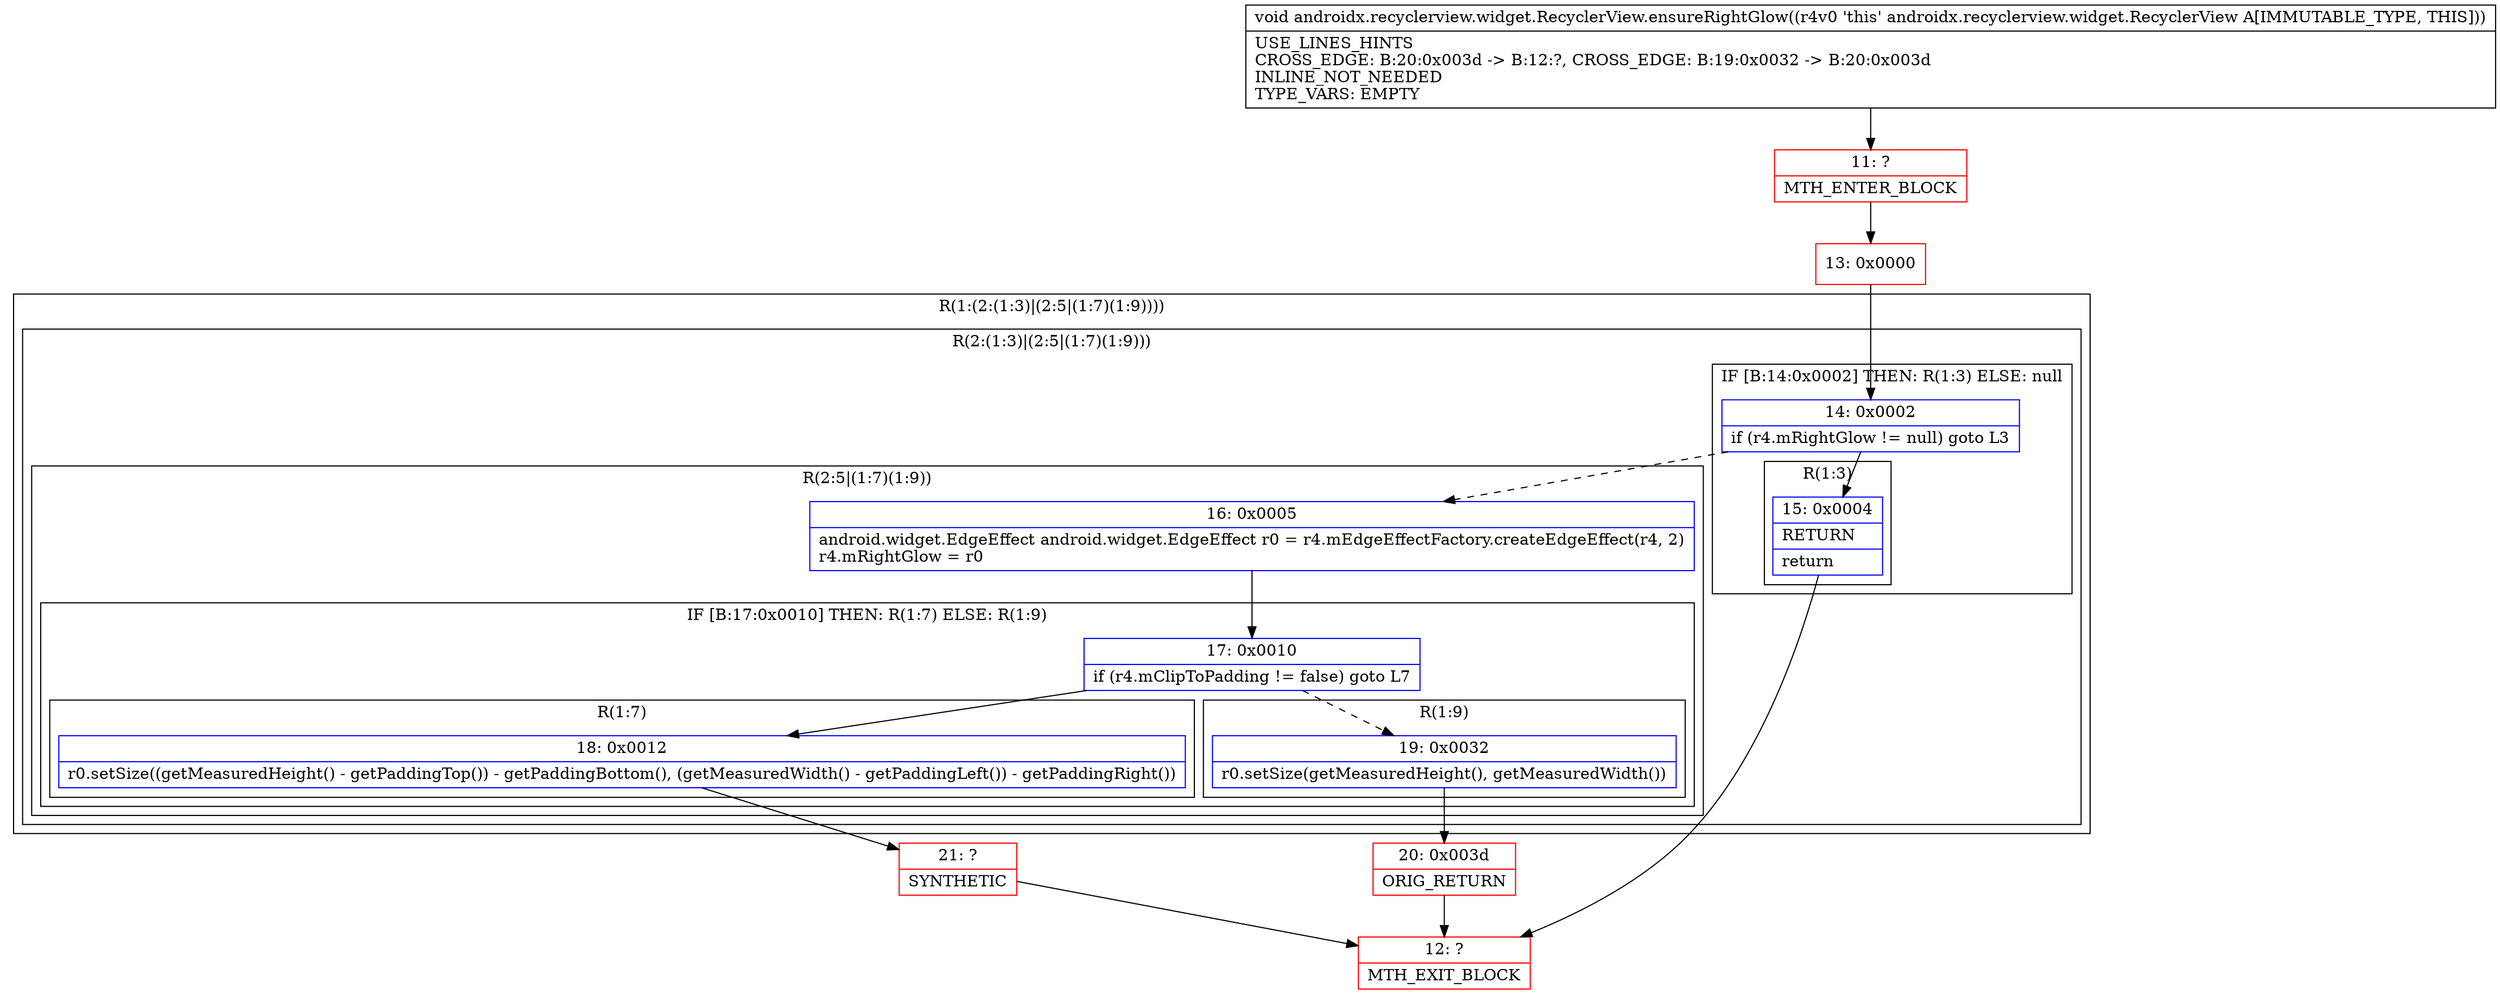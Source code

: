 digraph "CFG forandroidx.recyclerview.widget.RecyclerView.ensureRightGlow()V" {
subgraph cluster_Region_259976983 {
label = "R(1:(2:(1:3)|(2:5|(1:7)(1:9))))";
node [shape=record,color=blue];
subgraph cluster_Region_1530463356 {
label = "R(2:(1:3)|(2:5|(1:7)(1:9)))";
node [shape=record,color=blue];
subgraph cluster_IfRegion_1931364216 {
label = "IF [B:14:0x0002] THEN: R(1:3) ELSE: null";
node [shape=record,color=blue];
Node_14 [shape=record,label="{14\:\ 0x0002|if (r4.mRightGlow != null) goto L3\l}"];
subgraph cluster_Region_145847787 {
label = "R(1:3)";
node [shape=record,color=blue];
Node_15 [shape=record,label="{15\:\ 0x0004|RETURN\l|return\l}"];
}
}
subgraph cluster_Region_299461022 {
label = "R(2:5|(1:7)(1:9))";
node [shape=record,color=blue];
Node_16 [shape=record,label="{16\:\ 0x0005|android.widget.EdgeEffect android.widget.EdgeEffect r0 = r4.mEdgeEffectFactory.createEdgeEffect(r4, 2)\lr4.mRightGlow = r0\l}"];
subgraph cluster_IfRegion_1884235197 {
label = "IF [B:17:0x0010] THEN: R(1:7) ELSE: R(1:9)";
node [shape=record,color=blue];
Node_17 [shape=record,label="{17\:\ 0x0010|if (r4.mClipToPadding != false) goto L7\l}"];
subgraph cluster_Region_1443682224 {
label = "R(1:7)";
node [shape=record,color=blue];
Node_18 [shape=record,label="{18\:\ 0x0012|r0.setSize((getMeasuredHeight() \- getPaddingTop()) \- getPaddingBottom(), (getMeasuredWidth() \- getPaddingLeft()) \- getPaddingRight())\l}"];
}
subgraph cluster_Region_1247201607 {
label = "R(1:9)";
node [shape=record,color=blue];
Node_19 [shape=record,label="{19\:\ 0x0032|r0.setSize(getMeasuredHeight(), getMeasuredWidth())\l}"];
}
}
}
}
}
Node_11 [shape=record,color=red,label="{11\:\ ?|MTH_ENTER_BLOCK\l}"];
Node_13 [shape=record,color=red,label="{13\:\ 0x0000}"];
Node_12 [shape=record,color=red,label="{12\:\ ?|MTH_EXIT_BLOCK\l}"];
Node_21 [shape=record,color=red,label="{21\:\ ?|SYNTHETIC\l}"];
Node_20 [shape=record,color=red,label="{20\:\ 0x003d|ORIG_RETURN\l}"];
MethodNode[shape=record,label="{void androidx.recyclerview.widget.RecyclerView.ensureRightGlow((r4v0 'this' androidx.recyclerview.widget.RecyclerView A[IMMUTABLE_TYPE, THIS]))  | USE_LINES_HINTS\lCROSS_EDGE: B:20:0x003d \-\> B:12:?, CROSS_EDGE: B:19:0x0032 \-\> B:20:0x003d\lINLINE_NOT_NEEDED\lTYPE_VARS: EMPTY\l}"];
MethodNode -> Node_11;Node_14 -> Node_15;
Node_14 -> Node_16[style=dashed];
Node_15 -> Node_12;
Node_16 -> Node_17;
Node_17 -> Node_18;
Node_17 -> Node_19[style=dashed];
Node_18 -> Node_21;
Node_19 -> Node_20;
Node_11 -> Node_13;
Node_13 -> Node_14;
Node_21 -> Node_12;
Node_20 -> Node_12;
}

